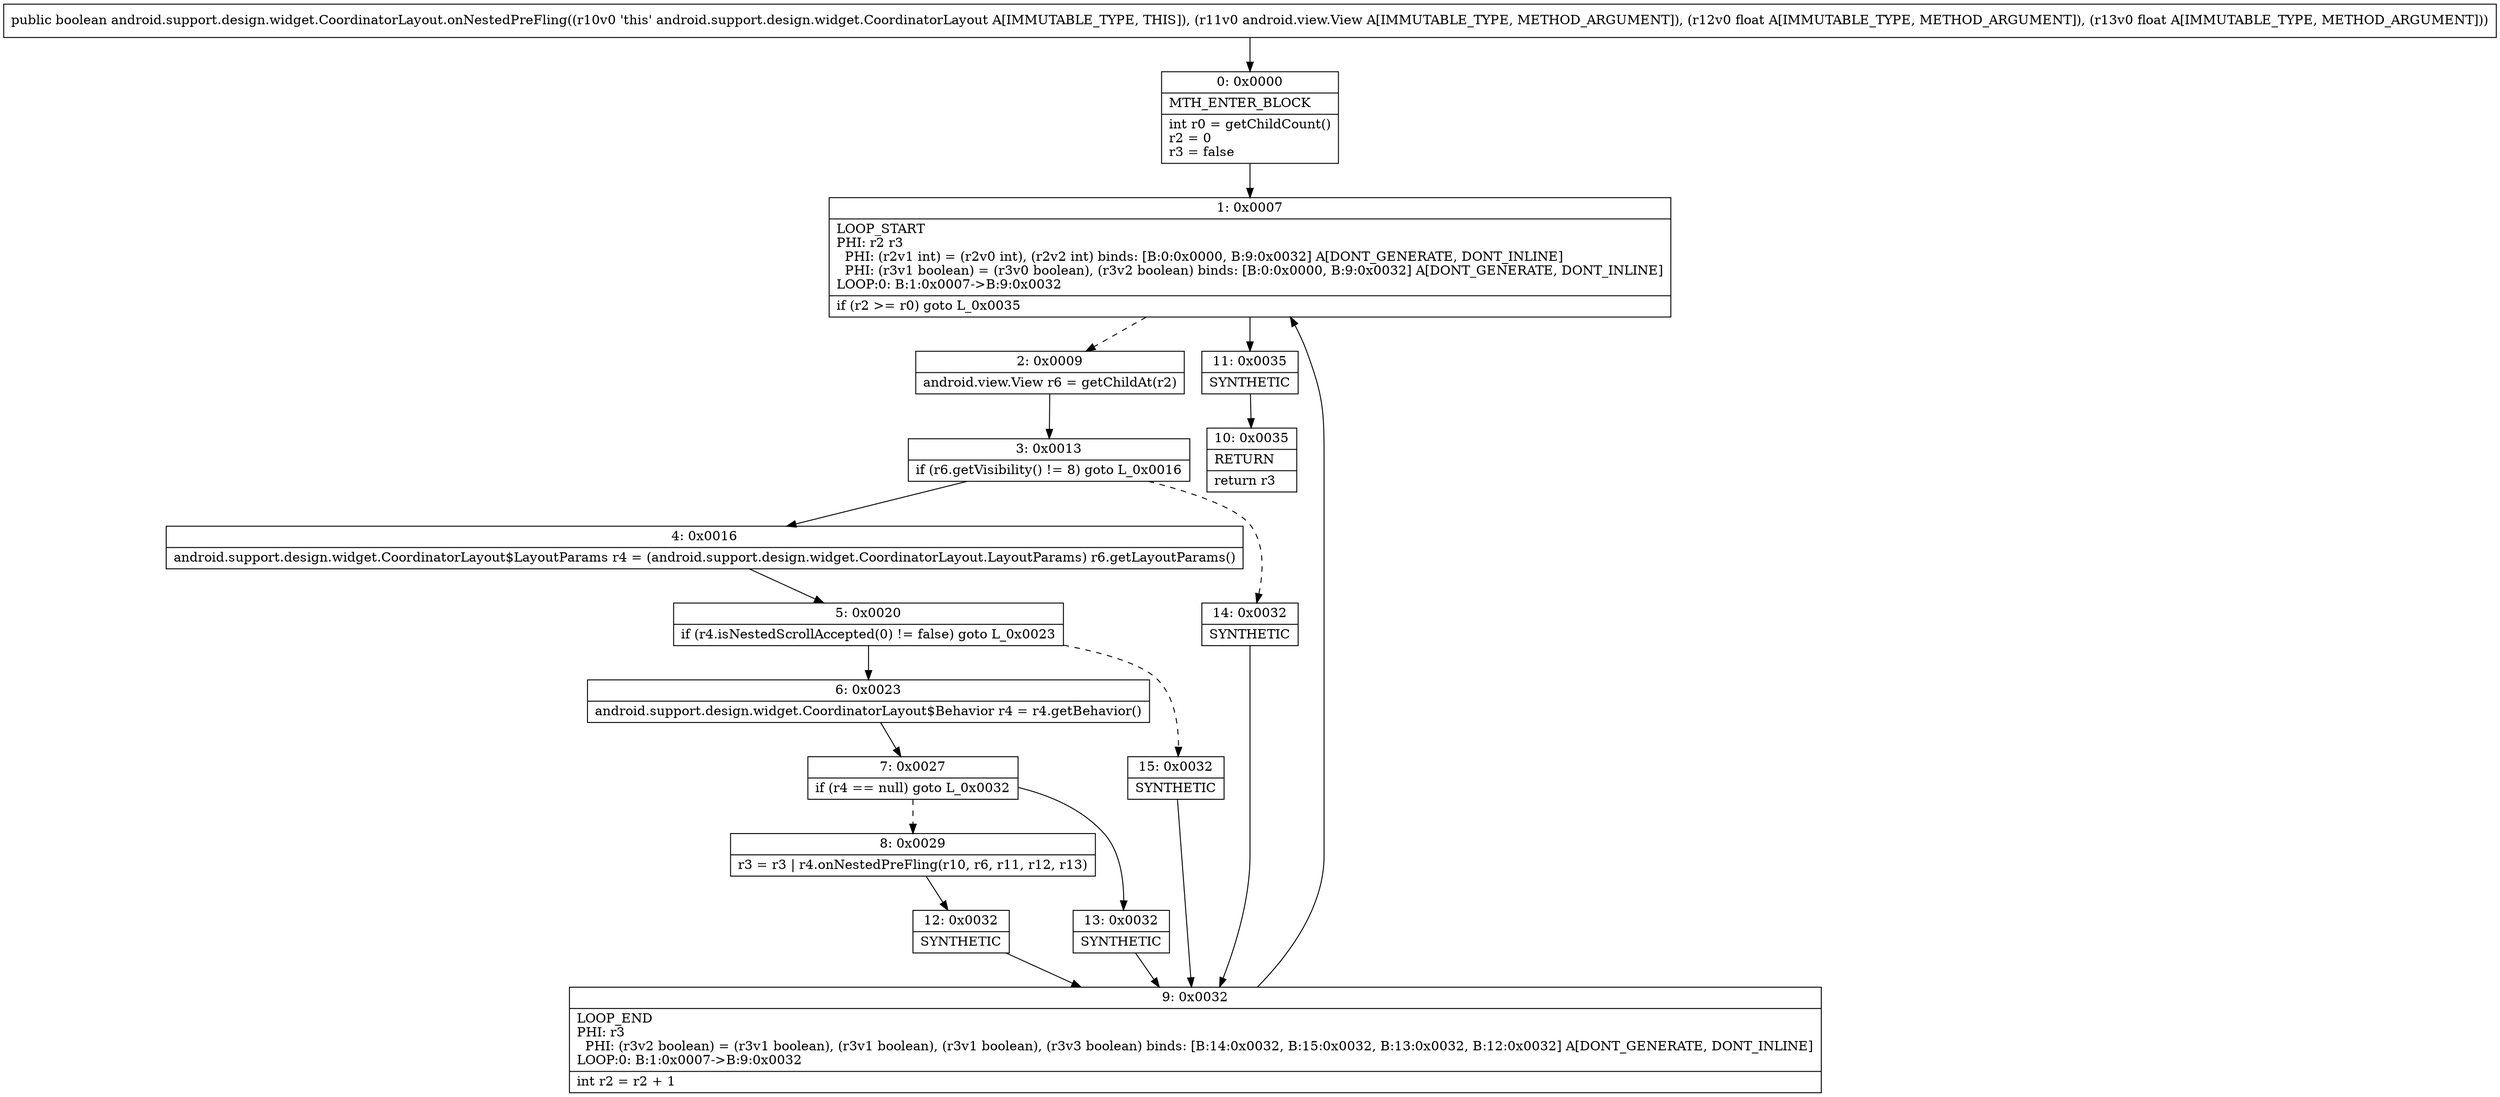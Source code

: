 digraph "CFG forandroid.support.design.widget.CoordinatorLayout.onNestedPreFling(Landroid\/view\/View;FF)Z" {
Node_0 [shape=record,label="{0\:\ 0x0000|MTH_ENTER_BLOCK\l|int r0 = getChildCount()\lr2 = 0\lr3 = false\l}"];
Node_1 [shape=record,label="{1\:\ 0x0007|LOOP_START\lPHI: r2 r3 \l  PHI: (r2v1 int) = (r2v0 int), (r2v2 int) binds: [B:0:0x0000, B:9:0x0032] A[DONT_GENERATE, DONT_INLINE]\l  PHI: (r3v1 boolean) = (r3v0 boolean), (r3v2 boolean) binds: [B:0:0x0000, B:9:0x0032] A[DONT_GENERATE, DONT_INLINE]\lLOOP:0: B:1:0x0007\-\>B:9:0x0032\l|if (r2 \>= r0) goto L_0x0035\l}"];
Node_2 [shape=record,label="{2\:\ 0x0009|android.view.View r6 = getChildAt(r2)\l}"];
Node_3 [shape=record,label="{3\:\ 0x0013|if (r6.getVisibility() != 8) goto L_0x0016\l}"];
Node_4 [shape=record,label="{4\:\ 0x0016|android.support.design.widget.CoordinatorLayout$LayoutParams r4 = (android.support.design.widget.CoordinatorLayout.LayoutParams) r6.getLayoutParams()\l}"];
Node_5 [shape=record,label="{5\:\ 0x0020|if (r4.isNestedScrollAccepted(0) != false) goto L_0x0023\l}"];
Node_6 [shape=record,label="{6\:\ 0x0023|android.support.design.widget.CoordinatorLayout$Behavior r4 = r4.getBehavior()\l}"];
Node_7 [shape=record,label="{7\:\ 0x0027|if (r4 == null) goto L_0x0032\l}"];
Node_8 [shape=record,label="{8\:\ 0x0029|r3 = r3 \| r4.onNestedPreFling(r10, r6, r11, r12, r13)\l}"];
Node_9 [shape=record,label="{9\:\ 0x0032|LOOP_END\lPHI: r3 \l  PHI: (r3v2 boolean) = (r3v1 boolean), (r3v1 boolean), (r3v1 boolean), (r3v3 boolean) binds: [B:14:0x0032, B:15:0x0032, B:13:0x0032, B:12:0x0032] A[DONT_GENERATE, DONT_INLINE]\lLOOP:0: B:1:0x0007\-\>B:9:0x0032\l|int r2 = r2 + 1\l}"];
Node_10 [shape=record,label="{10\:\ 0x0035|RETURN\l|return r3\l}"];
Node_11 [shape=record,label="{11\:\ 0x0035|SYNTHETIC\l}"];
Node_12 [shape=record,label="{12\:\ 0x0032|SYNTHETIC\l}"];
Node_13 [shape=record,label="{13\:\ 0x0032|SYNTHETIC\l}"];
Node_14 [shape=record,label="{14\:\ 0x0032|SYNTHETIC\l}"];
Node_15 [shape=record,label="{15\:\ 0x0032|SYNTHETIC\l}"];
MethodNode[shape=record,label="{public boolean android.support.design.widget.CoordinatorLayout.onNestedPreFling((r10v0 'this' android.support.design.widget.CoordinatorLayout A[IMMUTABLE_TYPE, THIS]), (r11v0 android.view.View A[IMMUTABLE_TYPE, METHOD_ARGUMENT]), (r12v0 float A[IMMUTABLE_TYPE, METHOD_ARGUMENT]), (r13v0 float A[IMMUTABLE_TYPE, METHOD_ARGUMENT])) }"];
MethodNode -> Node_0;
Node_0 -> Node_1;
Node_1 -> Node_2[style=dashed];
Node_1 -> Node_11;
Node_2 -> Node_3;
Node_3 -> Node_4;
Node_3 -> Node_14[style=dashed];
Node_4 -> Node_5;
Node_5 -> Node_6;
Node_5 -> Node_15[style=dashed];
Node_6 -> Node_7;
Node_7 -> Node_8[style=dashed];
Node_7 -> Node_13;
Node_8 -> Node_12;
Node_9 -> Node_1;
Node_11 -> Node_10;
Node_12 -> Node_9;
Node_13 -> Node_9;
Node_14 -> Node_9;
Node_15 -> Node_9;
}

